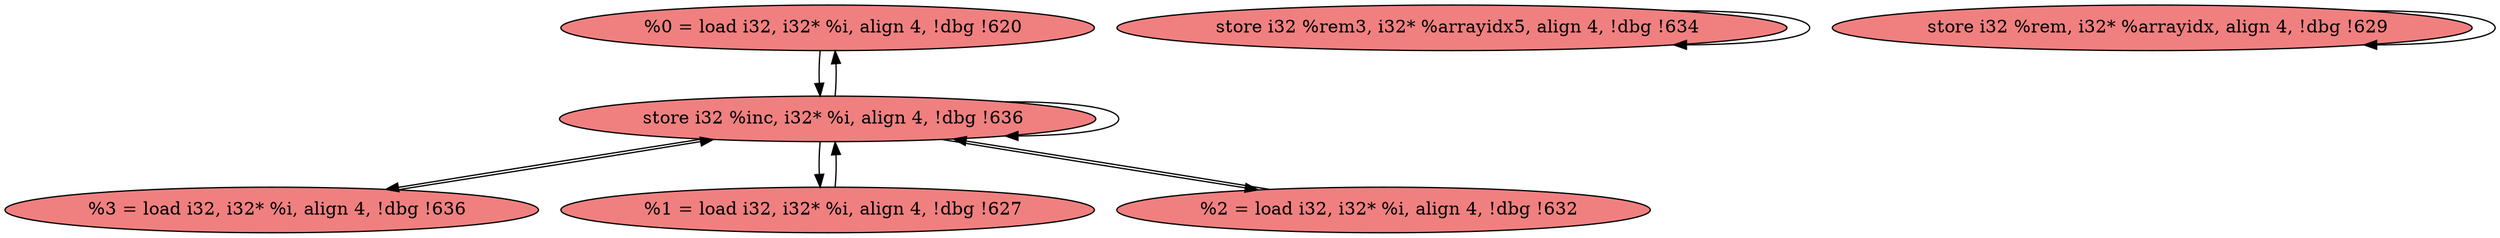 
digraph G {


node82 [fillcolor=lightcoral,label="  %0 = load i32, i32* %i, align 4, !dbg !620",shape=ellipse,style=filled ]
node87 [fillcolor=lightcoral,label="  store i32 %rem3, i32* %arrayidx5, align 4, !dbg !634",shape=ellipse,style=filled ]
node81 [fillcolor=lightcoral,label="  store i32 %inc, i32* %i, align 4, !dbg !636",shape=ellipse,style=filled ]
node83 [fillcolor=lightcoral,label="  %3 = load i32, i32* %i, align 4, !dbg !636",shape=ellipse,style=filled ]
node85 [fillcolor=lightcoral,label="  %1 = load i32, i32* %i, align 4, !dbg !627",shape=ellipse,style=filled ]
node84 [fillcolor=lightcoral,label="  store i32 %rem, i32* %arrayidx, align 4, !dbg !629",shape=ellipse,style=filled ]
node86 [fillcolor=lightcoral,label="  %2 = load i32, i32* %i, align 4, !dbg !632",shape=ellipse,style=filled ]

node81->node85 [ ]
node81->node83 [ ]
node81->node81 [ ]
node85->node81 [ ]
node81->node82 [ ]
node87->node87 [ ]
node81->node86 [ ]
node84->node84 [ ]
node86->node81 [ ]
node82->node81 [ ]
node83->node81 [ ]


}
